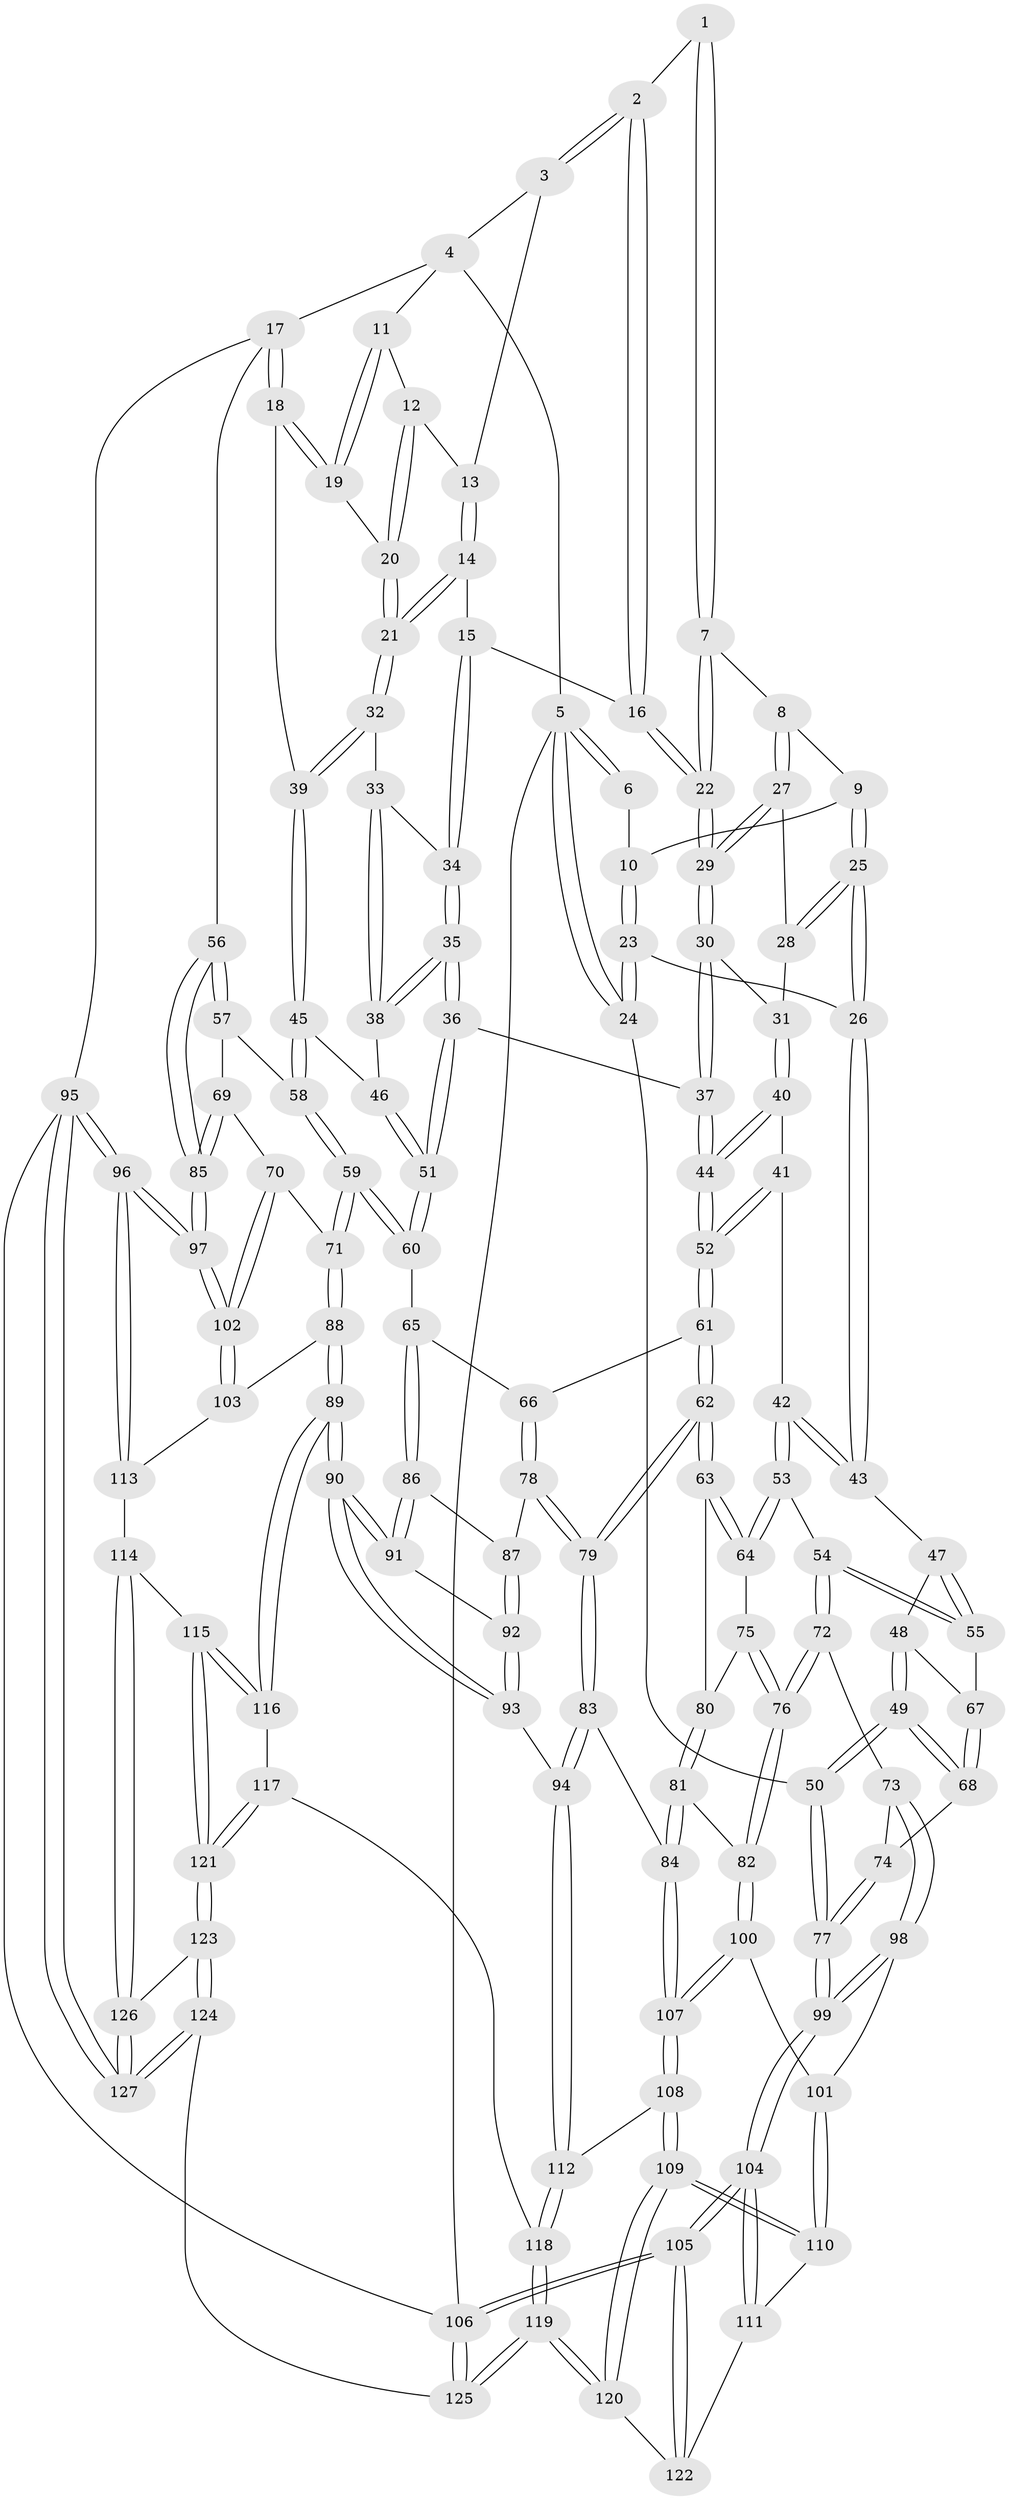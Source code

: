 // coarse degree distribution, {3: 0.08108108108108109, 5: 0.2702702702702703, 4: 0.5540540540540541, 6: 0.06756756756756757, 7: 0.02702702702702703}
// Generated by graph-tools (version 1.1) at 2025/52/02/27/25 19:52:42]
// undirected, 127 vertices, 314 edges
graph export_dot {
graph [start="1"]
  node [color=gray90,style=filled];
  1 [pos="+0.3538913872604704+0"];
  2 [pos="+0.5168887691689511+0"];
  3 [pos="+0.5655653927104188+0"];
  4 [pos="+0.9241896866245894+0"];
  5 [pos="+0+0"];
  6 [pos="+0.11889488289807615+0"];
  7 [pos="+0.27308767698713415+0.04383318561296428"];
  8 [pos="+0.25431318941184844+0.0691806952492895"];
  9 [pos="+0.17213619981668926+0.05742342681719912"];
  10 [pos="+0.14607131096991155+0.043664126791736736"];
  11 [pos="+0.8758302455849684+0"];
  12 [pos="+0.7592947554068933+0.054966901766694914"];
  13 [pos="+0.7207878505947571+0.03600942700794105"];
  14 [pos="+0.6698201584949547+0.1238618530441559"];
  15 [pos="+0.566392643326233+0.10361253015883112"];
  16 [pos="+0.5134632919251295+0.07037042506587311"];
  17 [pos="+1+0.21915837553299963"];
  18 [pos="+1+0.20403854075127614"];
  19 [pos="+0.896129621131405+0.07191192489401203"];
  20 [pos="+0.778486377061622+0.18100411255814108"];
  21 [pos="+0.7743980695740906+0.18945168148766262"];
  22 [pos="+0.4613551133148128+0.13946100546028753"];
  23 [pos="+0+0.16588817865466152"];
  24 [pos="+0+0.13446792903752294"];
  25 [pos="+0.17230174797047718+0.2116937462798351"];
  26 [pos="+0.1492687270866319+0.2453524231991513"];
  27 [pos="+0.25866722502547423+0.10791498460860614"];
  28 [pos="+0.2519791054407589+0.13377494111133736"];
  29 [pos="+0.45593920738411625+0.15002953272997463"];
  30 [pos="+0.4530973212358258+0.15909851072548453"];
  31 [pos="+0.35128126373617663+0.2190885753172274"];
  32 [pos="+0.774564229151989+0.19108468627193295"];
  33 [pos="+0.6835265446351272+0.2244639102508075"];
  34 [pos="+0.6175190173537959+0.2126311568316101"];
  35 [pos="+0.5811995553619211+0.32483921715333186"];
  36 [pos="+0.5693843741532495+0.33353931264489106"];
  37 [pos="+0.5116510264333769+0.327172834103475"];
  38 [pos="+0.6368750632034784+0.3100238643049729"];
  39 [pos="+0.8232745348079895+0.2859201177779025"];
  40 [pos="+0.3211067764111571+0.26036377761531054"];
  41 [pos="+0.29097857508437047+0.2938882079064017"];
  42 [pos="+0.22050240467136864+0.30626834434916445"];
  43 [pos="+0.16602219574097057+0.2730780575757397"];
  44 [pos="+0.4970989505978081+0.34171356802291997"];
  45 [pos="+0.8231994374671947+0.28617703420137675"];
  46 [pos="+0.7182344220903588+0.32002222767315225"];
  47 [pos="+0.10774279535311522+0.35078288187817136"];
  48 [pos="+0.013552866639476384+0.40684934271418816"];
  49 [pos="+0+0.39901667856797846"];
  50 [pos="+0+0.39701220197301285"];
  51 [pos="+0.6559550580935927+0.466284052731718"];
  52 [pos="+0.4284055135796896+0.4213428718206717"];
  53 [pos="+0.2270708092334732+0.4217865051917559"];
  54 [pos="+0.13686610864757148+0.4631763266773825"];
  55 [pos="+0.13223113983341492+0.4596565619464577"];
  56 [pos="+1+0.4122177842682166"];
  57 [pos="+0.9248605513818662+0.42845699706868606"];
  58 [pos="+0.8277221956178349+0.3181055625507705"];
  59 [pos="+0.7302240915098194+0.5102451284026426"];
  60 [pos="+0.6622985247664842+0.4840762645761624"];
  61 [pos="+0.4228263095355335+0.4511240197571256"];
  62 [pos="+0.4010253959563543+0.47186465785868714"];
  63 [pos="+0.3994343746184727+0.4722236285587576"];
  64 [pos="+0.24762297155340623+0.44580846877949554"];
  65 [pos="+0.5941482400107099+0.519624646128225"];
  66 [pos="+0.4892094400076425+0.4907113723643657"];
  67 [pos="+0.062304851040174705+0.4445267713843107"];
  68 [pos="+0.06100800945173059+0.5012210446811842"];
  69 [pos="+0.874526458347838+0.5194296167968193"];
  70 [pos="+0.7653227944295591+0.5453334242189749"];
  71 [pos="+0.7575812319569865+0.5457682589283294"];
  72 [pos="+0.1271002746868185+0.5694116846491761"];
  73 [pos="+0.0982591145117151+0.5716811660459068"];
  74 [pos="+0.06524325916606623+0.5159248193323658"];
  75 [pos="+0.23184134351637548+0.5315600186875983"];
  76 [pos="+0.19301885604381688+0.6070990953135298"];
  77 [pos="+0+0.43638733979793914"];
  78 [pos="+0.49774208020940053+0.5978172088588576"];
  79 [pos="+0.41821755450490095+0.6385279170310716"];
  80 [pos="+0.33719311193648704+0.5303810502750042"];
  81 [pos="+0.2898023800078962+0.6153410121112858"];
  82 [pos="+0.19627628563642882+0.6127228891072726"];
  83 [pos="+0.40364164884312076+0.6835344303970083"];
  84 [pos="+0.37209846322834855+0.6701483098335208"];
  85 [pos="+1+0.7899877208296208"];
  86 [pos="+0.5864741569289752+0.5464140669537328"];
  87 [pos="+0.5264707995508909+0.6020710823086941"];
  88 [pos="+0.7403854117331313+0.6395109133239292"];
  89 [pos="+0.650341451268767+0.7323635712556245"];
  90 [pos="+0.6410360900001505+0.7239588838996346"];
  91 [pos="+0.6036548762295817+0.6351037489096075"];
  92 [pos="+0.5316415646162271+0.6170107230827124"];
  93 [pos="+0.5319008445944379+0.6798926913069792"];
  94 [pos="+0.40744964889783986+0.6935282625086707"];
  95 [pos="+1+1"];
  96 [pos="+1+1"];
  97 [pos="+1+0.8257359509459724"];
  98 [pos="+0+0.623635521983252"];
  99 [pos="+0+0.6677436200299353"];
  100 [pos="+0.1927040274019809+0.639839583121864"];
  101 [pos="+0.08563336881737034+0.6850435586596092"];
  102 [pos="+1+0.7712678734578569"];
  103 [pos="+0.8653741005801678+0.7239782747076097"];
  104 [pos="+0+0.6720565652911528"];
  105 [pos="+0+1"];
  106 [pos="+0+1"];
  107 [pos="+0.2000389412203526+0.7289585298954381"];
  108 [pos="+0.19557111653307016+0.7752576964829909"];
  109 [pos="+0.17676702599179842+0.8059068279994034"];
  110 [pos="+0.10841288674396705+0.7979630952819994"];
  111 [pos="+0.0912687165206201+0.7998626907502727"];
  112 [pos="+0.4031188162931613+0.7544609298389734"];
  113 [pos="+0.7544129981052268+0.7984747749588789"];
  114 [pos="+0.6924705713784027+0.8025096865811622"];
  115 [pos="+0.6655629542038466+0.7844654449431177"];
  116 [pos="+0.6495055751962591+0.7497007475847519"];
  117 [pos="+0.4786287717875657+0.8097330848318776"];
  118 [pos="+0.418447124826954+0.7932756903522985"];
  119 [pos="+0.29481509860500327+1"];
  120 [pos="+0.21858485708376152+0.9164181178761702"];
  121 [pos="+0.5685697877685764+0.9644697756781225"];
  122 [pos="+0.02667394648192874+0.9203314939566396"];
  123 [pos="+0.5622478112129715+1"];
  124 [pos="+0.5526806576381376+1"];
  125 [pos="+0.3057596563340794+1"];
  126 [pos="+0.724009870141633+0.865133465367893"];
  127 [pos="+1+1"];
  1 -- 2;
  1 -- 7;
  1 -- 7;
  2 -- 3;
  2 -- 3;
  2 -- 16;
  2 -- 16;
  3 -- 4;
  3 -- 13;
  4 -- 5;
  4 -- 11;
  4 -- 17;
  5 -- 6;
  5 -- 6;
  5 -- 24;
  5 -- 24;
  5 -- 106;
  6 -- 10;
  7 -- 8;
  7 -- 22;
  7 -- 22;
  8 -- 9;
  8 -- 27;
  8 -- 27;
  9 -- 10;
  9 -- 25;
  9 -- 25;
  10 -- 23;
  10 -- 23;
  11 -- 12;
  11 -- 19;
  11 -- 19;
  12 -- 13;
  12 -- 20;
  12 -- 20;
  13 -- 14;
  13 -- 14;
  14 -- 15;
  14 -- 21;
  14 -- 21;
  15 -- 16;
  15 -- 34;
  15 -- 34;
  16 -- 22;
  16 -- 22;
  17 -- 18;
  17 -- 18;
  17 -- 56;
  17 -- 95;
  18 -- 19;
  18 -- 19;
  18 -- 39;
  19 -- 20;
  20 -- 21;
  20 -- 21;
  21 -- 32;
  21 -- 32;
  22 -- 29;
  22 -- 29;
  23 -- 24;
  23 -- 24;
  23 -- 26;
  24 -- 50;
  25 -- 26;
  25 -- 26;
  25 -- 28;
  25 -- 28;
  26 -- 43;
  26 -- 43;
  27 -- 28;
  27 -- 29;
  27 -- 29;
  28 -- 31;
  29 -- 30;
  29 -- 30;
  30 -- 31;
  30 -- 37;
  30 -- 37;
  31 -- 40;
  31 -- 40;
  32 -- 33;
  32 -- 39;
  32 -- 39;
  33 -- 34;
  33 -- 38;
  33 -- 38;
  34 -- 35;
  34 -- 35;
  35 -- 36;
  35 -- 36;
  35 -- 38;
  35 -- 38;
  36 -- 37;
  36 -- 51;
  36 -- 51;
  37 -- 44;
  37 -- 44;
  38 -- 46;
  39 -- 45;
  39 -- 45;
  40 -- 41;
  40 -- 44;
  40 -- 44;
  41 -- 42;
  41 -- 52;
  41 -- 52;
  42 -- 43;
  42 -- 43;
  42 -- 53;
  42 -- 53;
  43 -- 47;
  44 -- 52;
  44 -- 52;
  45 -- 46;
  45 -- 58;
  45 -- 58;
  46 -- 51;
  46 -- 51;
  47 -- 48;
  47 -- 55;
  47 -- 55;
  48 -- 49;
  48 -- 49;
  48 -- 67;
  49 -- 50;
  49 -- 50;
  49 -- 68;
  49 -- 68;
  50 -- 77;
  50 -- 77;
  51 -- 60;
  51 -- 60;
  52 -- 61;
  52 -- 61;
  53 -- 54;
  53 -- 64;
  53 -- 64;
  54 -- 55;
  54 -- 55;
  54 -- 72;
  54 -- 72;
  55 -- 67;
  56 -- 57;
  56 -- 57;
  56 -- 85;
  56 -- 85;
  57 -- 58;
  57 -- 69;
  58 -- 59;
  58 -- 59;
  59 -- 60;
  59 -- 60;
  59 -- 71;
  59 -- 71;
  60 -- 65;
  61 -- 62;
  61 -- 62;
  61 -- 66;
  62 -- 63;
  62 -- 63;
  62 -- 79;
  62 -- 79;
  63 -- 64;
  63 -- 64;
  63 -- 80;
  64 -- 75;
  65 -- 66;
  65 -- 86;
  65 -- 86;
  66 -- 78;
  66 -- 78;
  67 -- 68;
  67 -- 68;
  68 -- 74;
  69 -- 70;
  69 -- 85;
  69 -- 85;
  70 -- 71;
  70 -- 102;
  70 -- 102;
  71 -- 88;
  71 -- 88;
  72 -- 73;
  72 -- 76;
  72 -- 76;
  73 -- 74;
  73 -- 98;
  73 -- 98;
  74 -- 77;
  74 -- 77;
  75 -- 76;
  75 -- 76;
  75 -- 80;
  76 -- 82;
  76 -- 82;
  77 -- 99;
  77 -- 99;
  78 -- 79;
  78 -- 79;
  78 -- 87;
  79 -- 83;
  79 -- 83;
  80 -- 81;
  80 -- 81;
  81 -- 82;
  81 -- 84;
  81 -- 84;
  82 -- 100;
  82 -- 100;
  83 -- 84;
  83 -- 94;
  83 -- 94;
  84 -- 107;
  84 -- 107;
  85 -- 97;
  85 -- 97;
  86 -- 87;
  86 -- 91;
  86 -- 91;
  87 -- 92;
  87 -- 92;
  88 -- 89;
  88 -- 89;
  88 -- 103;
  89 -- 90;
  89 -- 90;
  89 -- 116;
  89 -- 116;
  90 -- 91;
  90 -- 91;
  90 -- 93;
  90 -- 93;
  91 -- 92;
  92 -- 93;
  92 -- 93;
  93 -- 94;
  94 -- 112;
  94 -- 112;
  95 -- 96;
  95 -- 96;
  95 -- 127;
  95 -- 127;
  95 -- 106;
  96 -- 97;
  96 -- 97;
  96 -- 113;
  96 -- 113;
  97 -- 102;
  97 -- 102;
  98 -- 99;
  98 -- 99;
  98 -- 101;
  99 -- 104;
  99 -- 104;
  100 -- 101;
  100 -- 107;
  100 -- 107;
  101 -- 110;
  101 -- 110;
  102 -- 103;
  102 -- 103;
  103 -- 113;
  104 -- 105;
  104 -- 105;
  104 -- 111;
  104 -- 111;
  105 -- 106;
  105 -- 106;
  105 -- 122;
  105 -- 122;
  106 -- 125;
  106 -- 125;
  107 -- 108;
  107 -- 108;
  108 -- 109;
  108 -- 109;
  108 -- 112;
  109 -- 110;
  109 -- 110;
  109 -- 120;
  109 -- 120;
  110 -- 111;
  111 -- 122;
  112 -- 118;
  112 -- 118;
  113 -- 114;
  114 -- 115;
  114 -- 126;
  114 -- 126;
  115 -- 116;
  115 -- 116;
  115 -- 121;
  115 -- 121;
  116 -- 117;
  117 -- 118;
  117 -- 121;
  117 -- 121;
  118 -- 119;
  118 -- 119;
  119 -- 120;
  119 -- 120;
  119 -- 125;
  119 -- 125;
  120 -- 122;
  121 -- 123;
  121 -- 123;
  123 -- 124;
  123 -- 124;
  123 -- 126;
  124 -- 125;
  124 -- 127;
  124 -- 127;
  126 -- 127;
  126 -- 127;
}
